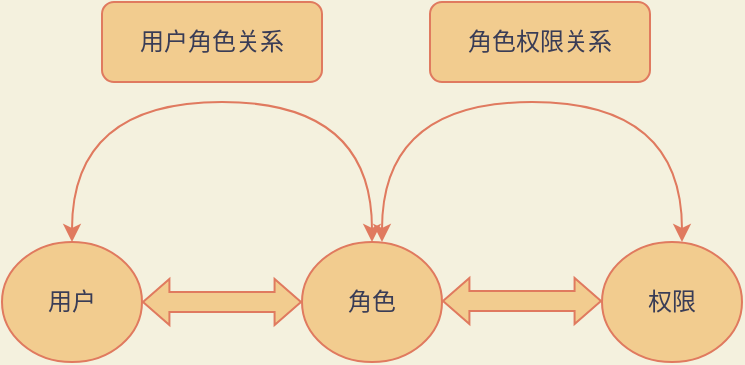 <mxfile version="15.4.0" type="device"><diagram id="xtpGD8osJHWSB381Z7Aq" name="第 1 页"><mxGraphModel dx="1038" dy="607" grid="1" gridSize="10" guides="1" tooltips="1" connect="1" arrows="1" fold="1" page="1" pageScale="1" pageWidth="827" pageHeight="1169" background="#F4F1DE" math="0" shadow="0"><root><mxCell id="0"/><mxCell id="1" parent="0"/><mxCell id="1WgR5zIW2nt7EwVxuP41-2" value="用户" style="ellipse;whiteSpace=wrap;html=1;fillColor=#F2CC8F;strokeColor=#E07A5F;fontColor=#393C56;" vertex="1" parent="1"><mxGeometry x="90" y="180" width="70" height="60" as="geometry"/></mxCell><mxCell id="1WgR5zIW2nt7EwVxuP41-4" value="角色" style="ellipse;whiteSpace=wrap;html=1;fillColor=#F2CC8F;strokeColor=#E07A5F;fontColor=#393C56;" vertex="1" parent="1"><mxGeometry x="240" y="180" width="70" height="60" as="geometry"/></mxCell><mxCell id="1WgR5zIW2nt7EwVxuP41-5" value="权限" style="ellipse;whiteSpace=wrap;html=1;fillColor=#F2CC8F;strokeColor=#E07A5F;fontColor=#393C56;" vertex="1" parent="1"><mxGeometry x="390" y="180" width="70" height="60" as="geometry"/></mxCell><mxCell id="1WgR5zIW2nt7EwVxuP41-7" value="" style="shape=flexArrow;endArrow=classic;startArrow=classic;html=1;rounded=0;exitX=1;exitY=0.5;exitDx=0;exitDy=0;entryX=0;entryY=0.5;entryDx=0;entryDy=0;strokeWidth=1;endSize=4.07;startWidth=12;startSize=4.07;endWidth=12;strokeColor=#E07A5F;fontColor=#393C56;fillColor=#F2CC8F;labelBackgroundColor=#F4F1DE;" edge="1" parent="1" source="1WgR5zIW2nt7EwVxuP41-2" target="1WgR5zIW2nt7EwVxuP41-4"><mxGeometry width="100" height="100" relative="1" as="geometry"><mxPoint x="170" y="190" as="sourcePoint"/><mxPoint x="270" y="90" as="targetPoint"/></mxGeometry></mxCell><mxCell id="1WgR5zIW2nt7EwVxuP41-8" value="" style="shape=flexArrow;endArrow=classic;startArrow=classic;html=1;rounded=0;exitX=1;exitY=0.5;exitDx=0;exitDy=0;entryX=0;entryY=0.5;entryDx=0;entryDy=0;strokeWidth=1;endSize=4.07;startWidth=12;startSize=4.07;endWidth=12;strokeColor=#E07A5F;fontColor=#393C56;fillColor=#F2CC8F;labelBackgroundColor=#F4F1DE;" edge="1" parent="1"><mxGeometry width="100" height="100" relative="1" as="geometry"><mxPoint x="310" y="209.5" as="sourcePoint"/><mxPoint x="390" y="209.5" as="targetPoint"/></mxGeometry></mxCell><mxCell id="1WgR5zIW2nt7EwVxuP41-9" value="" style="endArrow=classic;startArrow=classic;html=1;rounded=0;endSize=6;strokeWidth=1;edgeStyle=orthogonalEdgeStyle;entryX=0.5;entryY=0;entryDx=0;entryDy=0;curved=1;strokeColor=#E07A5F;fontColor=#393C56;labelBackgroundColor=#F4F1DE;" edge="1" parent="1" source="1WgR5zIW2nt7EwVxuP41-2" target="1WgR5zIW2nt7EwVxuP41-4"><mxGeometry width="50" height="50" relative="1" as="geometry"><mxPoint x="460" y="230" as="sourcePoint"/><mxPoint x="510" y="90" as="targetPoint"/><Array as="points"><mxPoint x="125" y="110"/><mxPoint x="275" y="110"/></Array></mxGeometry></mxCell><mxCell id="1WgR5zIW2nt7EwVxuP41-11" value="" style="endArrow=classic;startArrow=classic;html=1;rounded=0;endSize=6;strokeWidth=1;edgeStyle=orthogonalEdgeStyle;entryX=0.5;entryY=0;entryDx=0;entryDy=0;curved=1;startFill=1;strokeColor=#E07A5F;fontColor=#393C56;labelBackgroundColor=#F4F1DE;" edge="1" parent="1"><mxGeometry width="50" height="50" relative="1" as="geometry"><mxPoint x="280" y="180" as="sourcePoint"/><mxPoint x="430" y="180" as="targetPoint"/><Array as="points"><mxPoint x="280" y="110"/><mxPoint x="430" y="110"/></Array></mxGeometry></mxCell><mxCell id="1WgR5zIW2nt7EwVxuP41-12" value="用户角色关系" style="rounded=1;whiteSpace=wrap;html=1;sketch=0;fontColor=#393C56;strokeColor=#E07A5F;fillColor=#F2CC8F;" vertex="1" parent="1"><mxGeometry x="140" y="60" width="110" height="40" as="geometry"/></mxCell><mxCell id="1WgR5zIW2nt7EwVxuP41-13" value="角色权限关系" style="rounded=1;whiteSpace=wrap;html=1;sketch=0;fontColor=#393C56;strokeColor=#E07A5F;fillColor=#F2CC8F;" vertex="1" parent="1"><mxGeometry x="304" y="60" width="110" height="40" as="geometry"/></mxCell></root></mxGraphModel></diagram></mxfile>